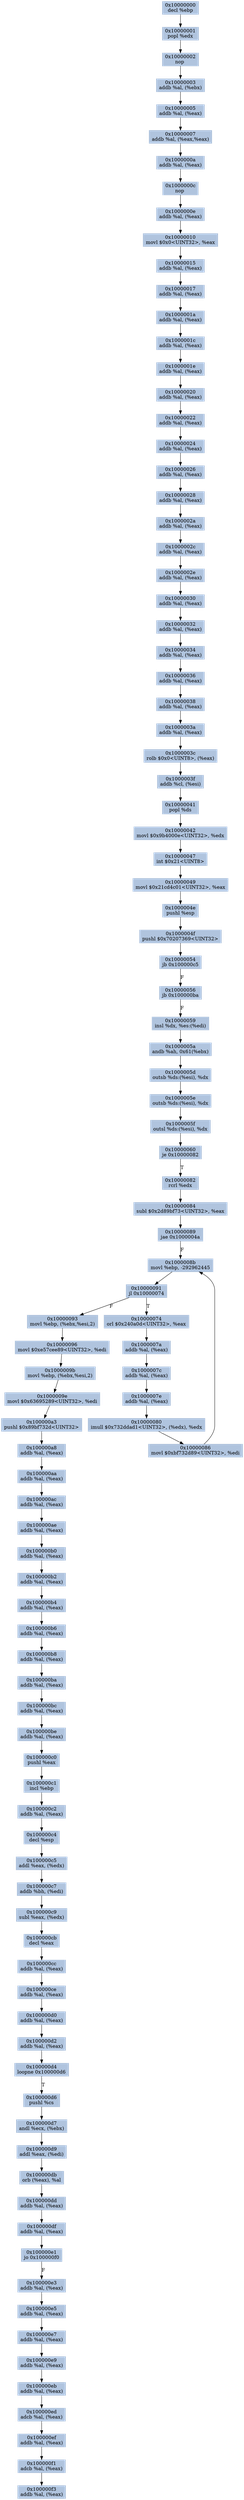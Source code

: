 digraph G {
node[shape=rectangle,style=filled,fillcolor=lightsteelblue,color=lightsteelblue]
bgcolor="transparent"
a0x10000000decl_ebp[label="0x10000000\ndecl %ebp"];
a0x10000001popl_edx[label="0x10000001\npopl %edx"];
a0x10000002nop_[label="0x10000002\nnop "];
a0x10000003addb_al_ebx_[label="0x10000003\naddb %al, (%ebx)"];
a0x10000005addb_al_eax_[label="0x10000005\naddb %al, (%eax)"];
a0x10000007addb_al_eaxeax_[label="0x10000007\naddb %al, (%eax,%eax)"];
a0x1000000aaddb_al_eax_[label="0x1000000a\naddb %al, (%eax)"];
a0x1000000cnop_[label="0x1000000c\nnop "];
a0x1000000eaddb_al_eax_[label="0x1000000e\naddb %al, (%eax)"];
a0x10000010movl_0x0UINT32_eax[label="0x10000010\nmovl $0x0<UINT32>, %eax"];
a0x10000015addb_al_eax_[label="0x10000015\naddb %al, (%eax)"];
a0x10000017addb_al_eax_[label="0x10000017\naddb %al, (%eax)"];
a0x1000001aaddb_al_eax_[label="0x1000001a\naddb %al, (%eax)"];
a0x1000001caddb_al_eax_[label="0x1000001c\naddb %al, (%eax)"];
a0x1000001eaddb_al_eax_[label="0x1000001e\naddb %al, (%eax)"];
a0x10000020addb_al_eax_[label="0x10000020\naddb %al, (%eax)"];
a0x10000022addb_al_eax_[label="0x10000022\naddb %al, (%eax)"];
a0x10000024addb_al_eax_[label="0x10000024\naddb %al, (%eax)"];
a0x10000026addb_al_eax_[label="0x10000026\naddb %al, (%eax)"];
a0x10000028addb_al_eax_[label="0x10000028\naddb %al, (%eax)"];
a0x1000002aaddb_al_eax_[label="0x1000002a\naddb %al, (%eax)"];
a0x1000002caddb_al_eax_[label="0x1000002c\naddb %al, (%eax)"];
a0x1000002eaddb_al_eax_[label="0x1000002e\naddb %al, (%eax)"];
a0x10000030addb_al_eax_[label="0x10000030\naddb %al, (%eax)"];
a0x10000032addb_al_eax_[label="0x10000032\naddb %al, (%eax)"];
a0x10000034addb_al_eax_[label="0x10000034\naddb %al, (%eax)"];
a0x10000036addb_al_eax_[label="0x10000036\naddb %al, (%eax)"];
a0x10000038addb_al_eax_[label="0x10000038\naddb %al, (%eax)"];
a0x1000003aaddb_al_eax_[label="0x1000003a\naddb %al, (%eax)"];
a0x1000003crolb_0x0UINT8_eax_[label="0x1000003c\nrolb $0x0<UINT8>, (%eax)"];
a0x1000003faddb_cl_esi_[label="0x1000003f\naddb %cl, (%esi)"];
a0x10000041popl_ds[label="0x10000041\npopl %ds"];
a0x10000042movl_0x9b4000eUINT32_edx[label="0x10000042\nmovl $0x9b4000e<UINT32>, %edx"];
a0x10000047int_0x21UINT8[label="0x10000047\nint $0x21<UINT8>"];
a0x10000049movl_0x21cd4c01UINT32_eax[label="0x10000049\nmovl $0x21cd4c01<UINT32>, %eax"];
a0x1000004epushl_esp[label="0x1000004e\npushl %esp"];
a0x1000004fpushl_0x70207369UINT32[label="0x1000004f\npushl $0x70207369<UINT32>"];
a0x10000054jb_0x100000c5[label="0x10000054\njb 0x100000c5"];
a0x10000056jb_0x100000ba[label="0x10000056\njb 0x100000ba"];
a0x10000059insl_dx_es_edi_[label="0x10000059\ninsl %dx, %es:(%edi)"];
a0x1000005aandb_ah_0x61ebx_[label="0x1000005a\nandb %ah, 0x61(%ebx)"];
a0x1000005doutsb_ds_esi__dx[label="0x1000005d\noutsb %ds:(%esi), %dx"];
a0x1000005eoutsb_ds_esi__dx[label="0x1000005e\noutsb %ds:(%esi), %dx"];
a0x1000005foutsl_ds_esi__dx[label="0x1000005f\noutsl %ds:(%esi), %dx"];
a0x10000060je_0x10000082[label="0x10000060\nje 0x10000082"];
a0x10000082rcrl_edx[label="0x10000082\nrcrl %edx"];
a0x10000084subl_0x2d89bf73UINT32_eax[label="0x10000084\nsubl $0x2d89bf73<UINT32>, %eax"];
a0x10000089jae_0x1000004a[label="0x10000089\njae 0x1000004a"];
a0x1000008bmovl_ebp__292962445[label="0x1000008b\nmovl %ebp, -292962445"];
a0x10000091jl_0x10000074[label="0x10000091\njl 0x10000074"];
a0x10000074orl_0x240a0dUINT32_eax[label="0x10000074\norl $0x240a0d<UINT32>, %eax"];
a0x1000007aaddb_al_eax_[label="0x1000007a\naddb %al, (%eax)"];
a0x1000007caddb_al_eax_[label="0x1000007c\naddb %al, (%eax)"];
a0x1000007eaddb_al_eax_[label="0x1000007e\naddb %al, (%eax)"];
a0x10000080imull_0x732ddad1UINT32_edx__edx[label="0x10000080\nimull $0x732ddad1<UINT32>, (%edx), %edx"];
a0x10000086movl_0xbf732d89UINT32_edi[label="0x10000086\nmovl $0xbf732d89<UINT32>, %edi"];
a0x10000093movl_ebp_ebxesi2_[label="0x10000093\nmovl %ebp, (%ebx,%esi,2)"];
a0x10000096movl_0xe57cee89UINT32_edi[label="0x10000096\nmovl $0xe57cee89<UINT32>, %edi"];
a0x1000009bmovl_ebp_ebxesi2_[label="0x1000009b\nmovl %ebp, (%ebx,%esi,2)"];
a0x1000009emovl_0x63695289UINT32_edi[label="0x1000009e\nmovl $0x63695289<UINT32>, %edi"];
a0x100000a3pushl_0x89bf732dUINT32[label="0x100000a3\npushl $0x89bf732d<UINT32>"];
a0x100000a8addb_al_eax_[label="0x100000a8\naddb %al, (%eax)"];
a0x100000aaaddb_al_eax_[label="0x100000aa\naddb %al, (%eax)"];
a0x100000acaddb_al_eax_[label="0x100000ac\naddb %al, (%eax)"];
a0x100000aeaddb_al_eax_[label="0x100000ae\naddb %al, (%eax)"];
a0x100000b0addb_al_eax_[label="0x100000b0\naddb %al, (%eax)"];
a0x100000b2addb_al_eax_[label="0x100000b2\naddb %al, (%eax)"];
a0x100000b4addb_al_eax_[label="0x100000b4\naddb %al, (%eax)"];
a0x100000b6addb_al_eax_[label="0x100000b6\naddb %al, (%eax)"];
a0x100000b8addb_al_eax_[label="0x100000b8\naddb %al, (%eax)"];
a0x100000baaddb_al_eax_[label="0x100000ba\naddb %al, (%eax)"];
a0x100000bcaddb_al_eax_[label="0x100000bc\naddb %al, (%eax)"];
a0x100000beaddb_al_eax_[label="0x100000be\naddb %al, (%eax)"];
a0x100000c0pushl_eax[label="0x100000c0\npushl %eax"];
a0x100000c1incl_ebp[label="0x100000c1\nincl %ebp"];
a0x100000c2addb_al_eax_[label="0x100000c2\naddb %al, (%eax)"];
a0x100000c4decl_esp[label="0x100000c4\ndecl %esp"];
a0x100000c5addl_eax_edx_[label="0x100000c5\naddl %eax, (%edx)"];
a0x100000c7addb_bh_edi_[label="0x100000c7\naddb %bh, (%edi)"];
a0x100000c9subl_eax_edx_[label="0x100000c9\nsubl %eax, (%edx)"];
a0x100000cbdecl_eax[label="0x100000cb\ndecl %eax"];
a0x100000ccaddb_al_eax_[label="0x100000cc\naddb %al, (%eax)"];
a0x100000ceaddb_al_eax_[label="0x100000ce\naddb %al, (%eax)"];
a0x100000d0addb_al_eax_[label="0x100000d0\naddb %al, (%eax)"];
a0x100000d2addb_al_eax_[label="0x100000d2\naddb %al, (%eax)"];
a0x100000d4loopne_0x100000d6[label="0x100000d4\nloopne 0x100000d6"];
a0x100000d6pushl_cs[label="0x100000d6\npushl %cs"];
a0x100000d7andl_ecx_ebx_[label="0x100000d7\nandl %ecx, (%ebx)"];
a0x100000d9addl_eax_edi_[label="0x100000d9\naddl %eax, (%edi)"];
a0x100000dborb_eax__al[label="0x100000db\norb (%eax), %al"];
a0x100000ddaddb_al_eax_[label="0x100000dd\naddb %al, (%eax)"];
a0x100000dfaddb_al_eax_[label="0x100000df\naddb %al, (%eax)"];
a0x100000e1jo_0x100000f0[label="0x100000e1\njo 0x100000f0"];
a0x100000e3addb_al_eax_[label="0x100000e3\naddb %al, (%eax)"];
a0x100000e5addb_al_eax_[label="0x100000e5\naddb %al, (%eax)"];
a0x100000e7addb_al_eax_[label="0x100000e7\naddb %al, (%eax)"];
a0x100000e9addb_al_eax_[label="0x100000e9\naddb %al, (%eax)"];
a0x100000ebaddb_al_eax_[label="0x100000eb\naddb %al, (%eax)"];
a0x100000edadcb_al_eax_[label="0x100000ed\nadcb %al, (%eax)"];
a0x100000efaddb_al_eax_[label="0x100000ef\naddb %al, (%eax)"];
a0x100000f1adcb_al_eax_[label="0x100000f1\nadcb %al, (%eax)"];
a0x100000f3addb_al_eax_[label="0x100000f3\naddb %al, (%eax)"];
a0x10000000decl_ebp -> a0x10000001popl_edx [color="#000000"];
a0x10000001popl_edx -> a0x10000002nop_ [color="#000000"];
a0x10000002nop_ -> a0x10000003addb_al_ebx_ [color="#000000"];
a0x10000003addb_al_ebx_ -> a0x10000005addb_al_eax_ [color="#000000"];
a0x10000005addb_al_eax_ -> a0x10000007addb_al_eaxeax_ [color="#000000"];
a0x10000007addb_al_eaxeax_ -> a0x1000000aaddb_al_eax_ [color="#000000"];
a0x1000000aaddb_al_eax_ -> a0x1000000cnop_ [color="#000000"];
a0x1000000cnop_ -> a0x1000000eaddb_al_eax_ [color="#000000"];
a0x1000000eaddb_al_eax_ -> a0x10000010movl_0x0UINT32_eax [color="#000000"];
a0x10000010movl_0x0UINT32_eax -> a0x10000015addb_al_eax_ [color="#000000"];
a0x10000015addb_al_eax_ -> a0x10000017addb_al_eax_ [color="#000000"];
a0x10000017addb_al_eax_ -> a0x1000001aaddb_al_eax_ [color="#000000"];
a0x1000001aaddb_al_eax_ -> a0x1000001caddb_al_eax_ [color="#000000"];
a0x1000001caddb_al_eax_ -> a0x1000001eaddb_al_eax_ [color="#000000"];
a0x1000001eaddb_al_eax_ -> a0x10000020addb_al_eax_ [color="#000000"];
a0x10000020addb_al_eax_ -> a0x10000022addb_al_eax_ [color="#000000"];
a0x10000022addb_al_eax_ -> a0x10000024addb_al_eax_ [color="#000000"];
a0x10000024addb_al_eax_ -> a0x10000026addb_al_eax_ [color="#000000"];
a0x10000026addb_al_eax_ -> a0x10000028addb_al_eax_ [color="#000000"];
a0x10000028addb_al_eax_ -> a0x1000002aaddb_al_eax_ [color="#000000"];
a0x1000002aaddb_al_eax_ -> a0x1000002caddb_al_eax_ [color="#000000"];
a0x1000002caddb_al_eax_ -> a0x1000002eaddb_al_eax_ [color="#000000"];
a0x1000002eaddb_al_eax_ -> a0x10000030addb_al_eax_ [color="#000000"];
a0x10000030addb_al_eax_ -> a0x10000032addb_al_eax_ [color="#000000"];
a0x10000032addb_al_eax_ -> a0x10000034addb_al_eax_ [color="#000000"];
a0x10000034addb_al_eax_ -> a0x10000036addb_al_eax_ [color="#000000"];
a0x10000036addb_al_eax_ -> a0x10000038addb_al_eax_ [color="#000000"];
a0x10000038addb_al_eax_ -> a0x1000003aaddb_al_eax_ [color="#000000"];
a0x1000003aaddb_al_eax_ -> a0x1000003crolb_0x0UINT8_eax_ [color="#000000"];
a0x1000003crolb_0x0UINT8_eax_ -> a0x1000003faddb_cl_esi_ [color="#000000"];
a0x1000003faddb_cl_esi_ -> a0x10000041popl_ds [color="#000000"];
a0x10000041popl_ds -> a0x10000042movl_0x9b4000eUINT32_edx [color="#000000"];
a0x10000042movl_0x9b4000eUINT32_edx -> a0x10000047int_0x21UINT8 [color="#000000"];
a0x10000047int_0x21UINT8 -> a0x10000049movl_0x21cd4c01UINT32_eax [color="#000000"];
a0x10000049movl_0x21cd4c01UINT32_eax -> a0x1000004epushl_esp [color="#000000"];
a0x1000004epushl_esp -> a0x1000004fpushl_0x70207369UINT32 [color="#000000"];
a0x1000004fpushl_0x70207369UINT32 -> a0x10000054jb_0x100000c5 [color="#000000"];
a0x10000054jb_0x100000c5 -> a0x10000056jb_0x100000ba [color="#000000",label="F"];
a0x10000056jb_0x100000ba -> a0x10000059insl_dx_es_edi_ [color="#000000",label="F"];
a0x10000059insl_dx_es_edi_ -> a0x1000005aandb_ah_0x61ebx_ [color="#000000"];
a0x1000005aandb_ah_0x61ebx_ -> a0x1000005doutsb_ds_esi__dx [color="#000000"];
a0x1000005doutsb_ds_esi__dx -> a0x1000005eoutsb_ds_esi__dx [color="#000000"];
a0x1000005eoutsb_ds_esi__dx -> a0x1000005foutsl_ds_esi__dx [color="#000000"];
a0x1000005foutsl_ds_esi__dx -> a0x10000060je_0x10000082 [color="#000000"];
a0x10000060je_0x10000082 -> a0x10000082rcrl_edx [color="#000000",label="T"];
a0x10000082rcrl_edx -> a0x10000084subl_0x2d89bf73UINT32_eax [color="#000000"];
a0x10000084subl_0x2d89bf73UINT32_eax -> a0x10000089jae_0x1000004a [color="#000000"];
a0x10000089jae_0x1000004a -> a0x1000008bmovl_ebp__292962445 [color="#000000",label="F"];
a0x1000008bmovl_ebp__292962445 -> a0x10000091jl_0x10000074 [color="#000000"];
a0x10000091jl_0x10000074 -> a0x10000074orl_0x240a0dUINT32_eax [color="#000000",label="T"];
a0x10000074orl_0x240a0dUINT32_eax -> a0x1000007aaddb_al_eax_ [color="#000000"];
a0x1000007aaddb_al_eax_ -> a0x1000007caddb_al_eax_ [color="#000000"];
a0x1000007caddb_al_eax_ -> a0x1000007eaddb_al_eax_ [color="#000000"];
a0x1000007eaddb_al_eax_ -> a0x10000080imull_0x732ddad1UINT32_edx__edx [color="#000000"];
a0x10000080imull_0x732ddad1UINT32_edx__edx -> a0x10000086movl_0xbf732d89UINT32_edi [color="#000000"];
a0x10000086movl_0xbf732d89UINT32_edi -> a0x1000008bmovl_ebp__292962445 [color="#000000"];
a0x10000091jl_0x10000074 -> a0x10000093movl_ebp_ebxesi2_ [color="#000000",label="F"];
a0x10000093movl_ebp_ebxesi2_ -> a0x10000096movl_0xe57cee89UINT32_edi [color="#000000"];
a0x10000096movl_0xe57cee89UINT32_edi -> a0x1000009bmovl_ebp_ebxesi2_ [color="#000000"];
a0x1000009bmovl_ebp_ebxesi2_ -> a0x1000009emovl_0x63695289UINT32_edi [color="#000000"];
a0x1000009emovl_0x63695289UINT32_edi -> a0x100000a3pushl_0x89bf732dUINT32 [color="#000000"];
a0x100000a3pushl_0x89bf732dUINT32 -> a0x100000a8addb_al_eax_ [color="#000000"];
a0x100000a8addb_al_eax_ -> a0x100000aaaddb_al_eax_ [color="#000000"];
a0x100000aaaddb_al_eax_ -> a0x100000acaddb_al_eax_ [color="#000000"];
a0x100000acaddb_al_eax_ -> a0x100000aeaddb_al_eax_ [color="#000000"];
a0x100000aeaddb_al_eax_ -> a0x100000b0addb_al_eax_ [color="#000000"];
a0x100000b0addb_al_eax_ -> a0x100000b2addb_al_eax_ [color="#000000"];
a0x100000b2addb_al_eax_ -> a0x100000b4addb_al_eax_ [color="#000000"];
a0x100000b4addb_al_eax_ -> a0x100000b6addb_al_eax_ [color="#000000"];
a0x100000b6addb_al_eax_ -> a0x100000b8addb_al_eax_ [color="#000000"];
a0x100000b8addb_al_eax_ -> a0x100000baaddb_al_eax_ [color="#000000"];
a0x100000baaddb_al_eax_ -> a0x100000bcaddb_al_eax_ [color="#000000"];
a0x100000bcaddb_al_eax_ -> a0x100000beaddb_al_eax_ [color="#000000"];
a0x100000beaddb_al_eax_ -> a0x100000c0pushl_eax [color="#000000"];
a0x100000c0pushl_eax -> a0x100000c1incl_ebp [color="#000000"];
a0x100000c1incl_ebp -> a0x100000c2addb_al_eax_ [color="#000000"];
a0x100000c2addb_al_eax_ -> a0x100000c4decl_esp [color="#000000"];
a0x100000c4decl_esp -> a0x100000c5addl_eax_edx_ [color="#000000"];
a0x100000c5addl_eax_edx_ -> a0x100000c7addb_bh_edi_ [color="#000000"];
a0x100000c7addb_bh_edi_ -> a0x100000c9subl_eax_edx_ [color="#000000"];
a0x100000c9subl_eax_edx_ -> a0x100000cbdecl_eax [color="#000000"];
a0x100000cbdecl_eax -> a0x100000ccaddb_al_eax_ [color="#000000"];
a0x100000ccaddb_al_eax_ -> a0x100000ceaddb_al_eax_ [color="#000000"];
a0x100000ceaddb_al_eax_ -> a0x100000d0addb_al_eax_ [color="#000000"];
a0x100000d0addb_al_eax_ -> a0x100000d2addb_al_eax_ [color="#000000"];
a0x100000d2addb_al_eax_ -> a0x100000d4loopne_0x100000d6 [color="#000000"];
a0x100000d4loopne_0x100000d6 -> a0x100000d6pushl_cs [color="#000000",label="T"];
a0x100000d6pushl_cs -> a0x100000d7andl_ecx_ebx_ [color="#000000"];
a0x100000d7andl_ecx_ebx_ -> a0x100000d9addl_eax_edi_ [color="#000000"];
a0x100000d9addl_eax_edi_ -> a0x100000dborb_eax__al [color="#000000"];
a0x100000dborb_eax__al -> a0x100000ddaddb_al_eax_ [color="#000000"];
a0x100000ddaddb_al_eax_ -> a0x100000dfaddb_al_eax_ [color="#000000"];
a0x100000dfaddb_al_eax_ -> a0x100000e1jo_0x100000f0 [color="#000000"];
a0x100000e1jo_0x100000f0 -> a0x100000e3addb_al_eax_ [color="#000000",label="F"];
a0x100000e3addb_al_eax_ -> a0x100000e5addb_al_eax_ [color="#000000"];
a0x100000e5addb_al_eax_ -> a0x100000e7addb_al_eax_ [color="#000000"];
a0x100000e7addb_al_eax_ -> a0x100000e9addb_al_eax_ [color="#000000"];
a0x100000e9addb_al_eax_ -> a0x100000ebaddb_al_eax_ [color="#000000"];
a0x100000ebaddb_al_eax_ -> a0x100000edadcb_al_eax_ [color="#000000"];
a0x100000edadcb_al_eax_ -> a0x100000efaddb_al_eax_ [color="#000000"];
a0x100000efaddb_al_eax_ -> a0x100000f1adcb_al_eax_ [color="#000000"];
a0x100000f1adcb_al_eax_ -> a0x100000f3addb_al_eax_ [color="#000000"];
}
